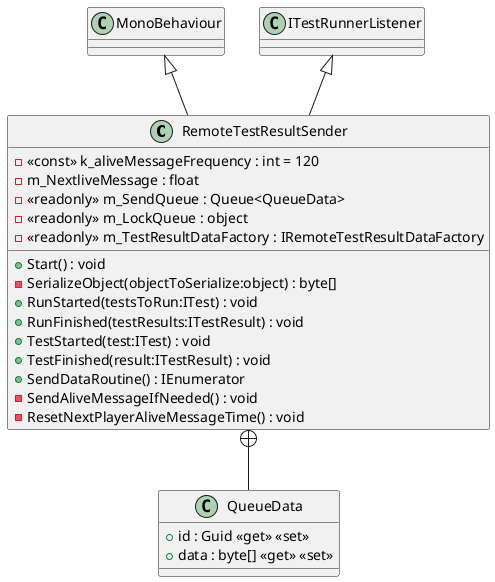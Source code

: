 @startuml
class RemoteTestResultSender {
    - <<const>> k_aliveMessageFrequency : int = 120
    - m_NextliveMessage : float
    - <<readonly>> m_SendQueue : Queue<QueueData>
    - <<readonly>> m_LockQueue : object
    - <<readonly>> m_TestResultDataFactory : IRemoteTestResultDataFactory
    + Start() : void
    - SerializeObject(objectToSerialize:object) : byte[]
    + RunStarted(testsToRun:ITest) : void
    + RunFinished(testResults:ITestResult) : void
    + TestStarted(test:ITest) : void
    + TestFinished(result:ITestResult) : void
    + SendDataRoutine() : IEnumerator
    - SendAliveMessageIfNeeded() : void
    - ResetNextPlayerAliveMessageTime() : void
}
class QueueData {
    + id : Guid <<get>> <<set>>
    + data : byte[] <<get>> <<set>>
}
MonoBehaviour <|-- RemoteTestResultSender
ITestRunnerListener <|-- RemoteTestResultSender
RemoteTestResultSender +-- QueueData
@enduml

